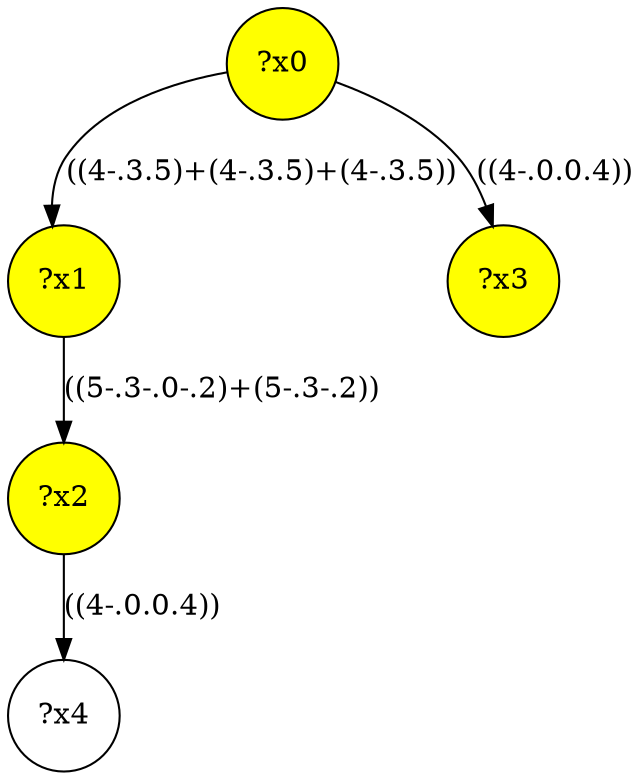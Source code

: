 digraph g {
	x2 [fillcolor="yellow", style="filled," shape=circle, label="?x2"];
	x1 [fillcolor="yellow", style="filled," shape=circle, label="?x1"];
	x3 [fillcolor="yellow", style="filled," shape=circle, label="?x3"];
	x0 [fillcolor="yellow", style="filled," shape=circle, label="?x0"];
	x0 -> x1 [label="((4-.3.5)+(4-.3.5)+(4-.3.5))"];
	x1 -> x2 [label="((5-.3-.0-.2)+(5-.3-.2))"];
	x0 -> x3 [label="((4-.0.0.4))"];
	x4 [shape=circle, label="?x4"];
	x2 -> x4 [label="((4-.0.0.4))"];
}

